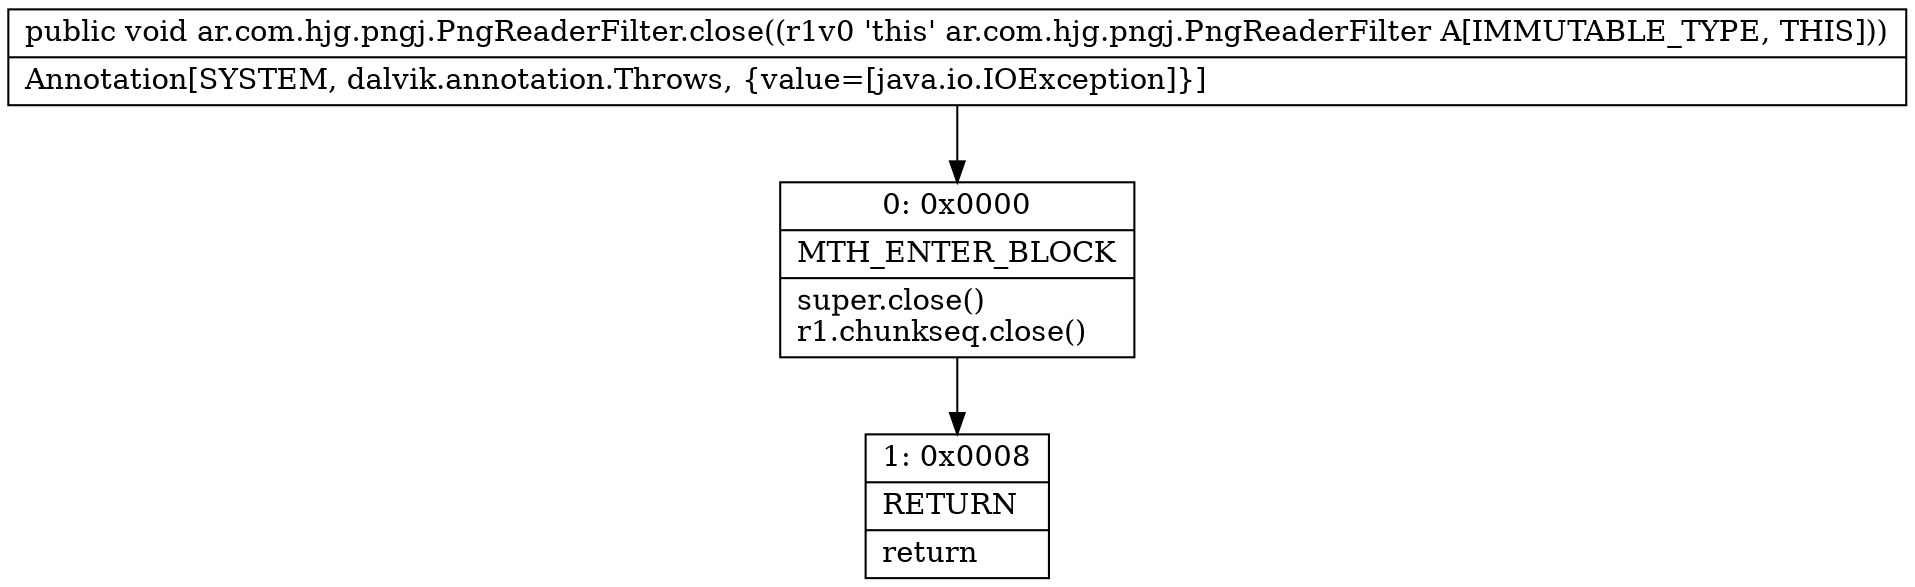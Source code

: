 digraph "CFG forar.com.hjg.pngj.PngReaderFilter.close()V" {
Node_0 [shape=record,label="{0\:\ 0x0000|MTH_ENTER_BLOCK\l|super.close()\lr1.chunkseq.close()\l}"];
Node_1 [shape=record,label="{1\:\ 0x0008|RETURN\l|return\l}"];
MethodNode[shape=record,label="{public void ar.com.hjg.pngj.PngReaderFilter.close((r1v0 'this' ar.com.hjg.pngj.PngReaderFilter A[IMMUTABLE_TYPE, THIS]))  | Annotation[SYSTEM, dalvik.annotation.Throws, \{value=[java.io.IOException]\}]\l}"];
MethodNode -> Node_0;
Node_0 -> Node_1;
}

